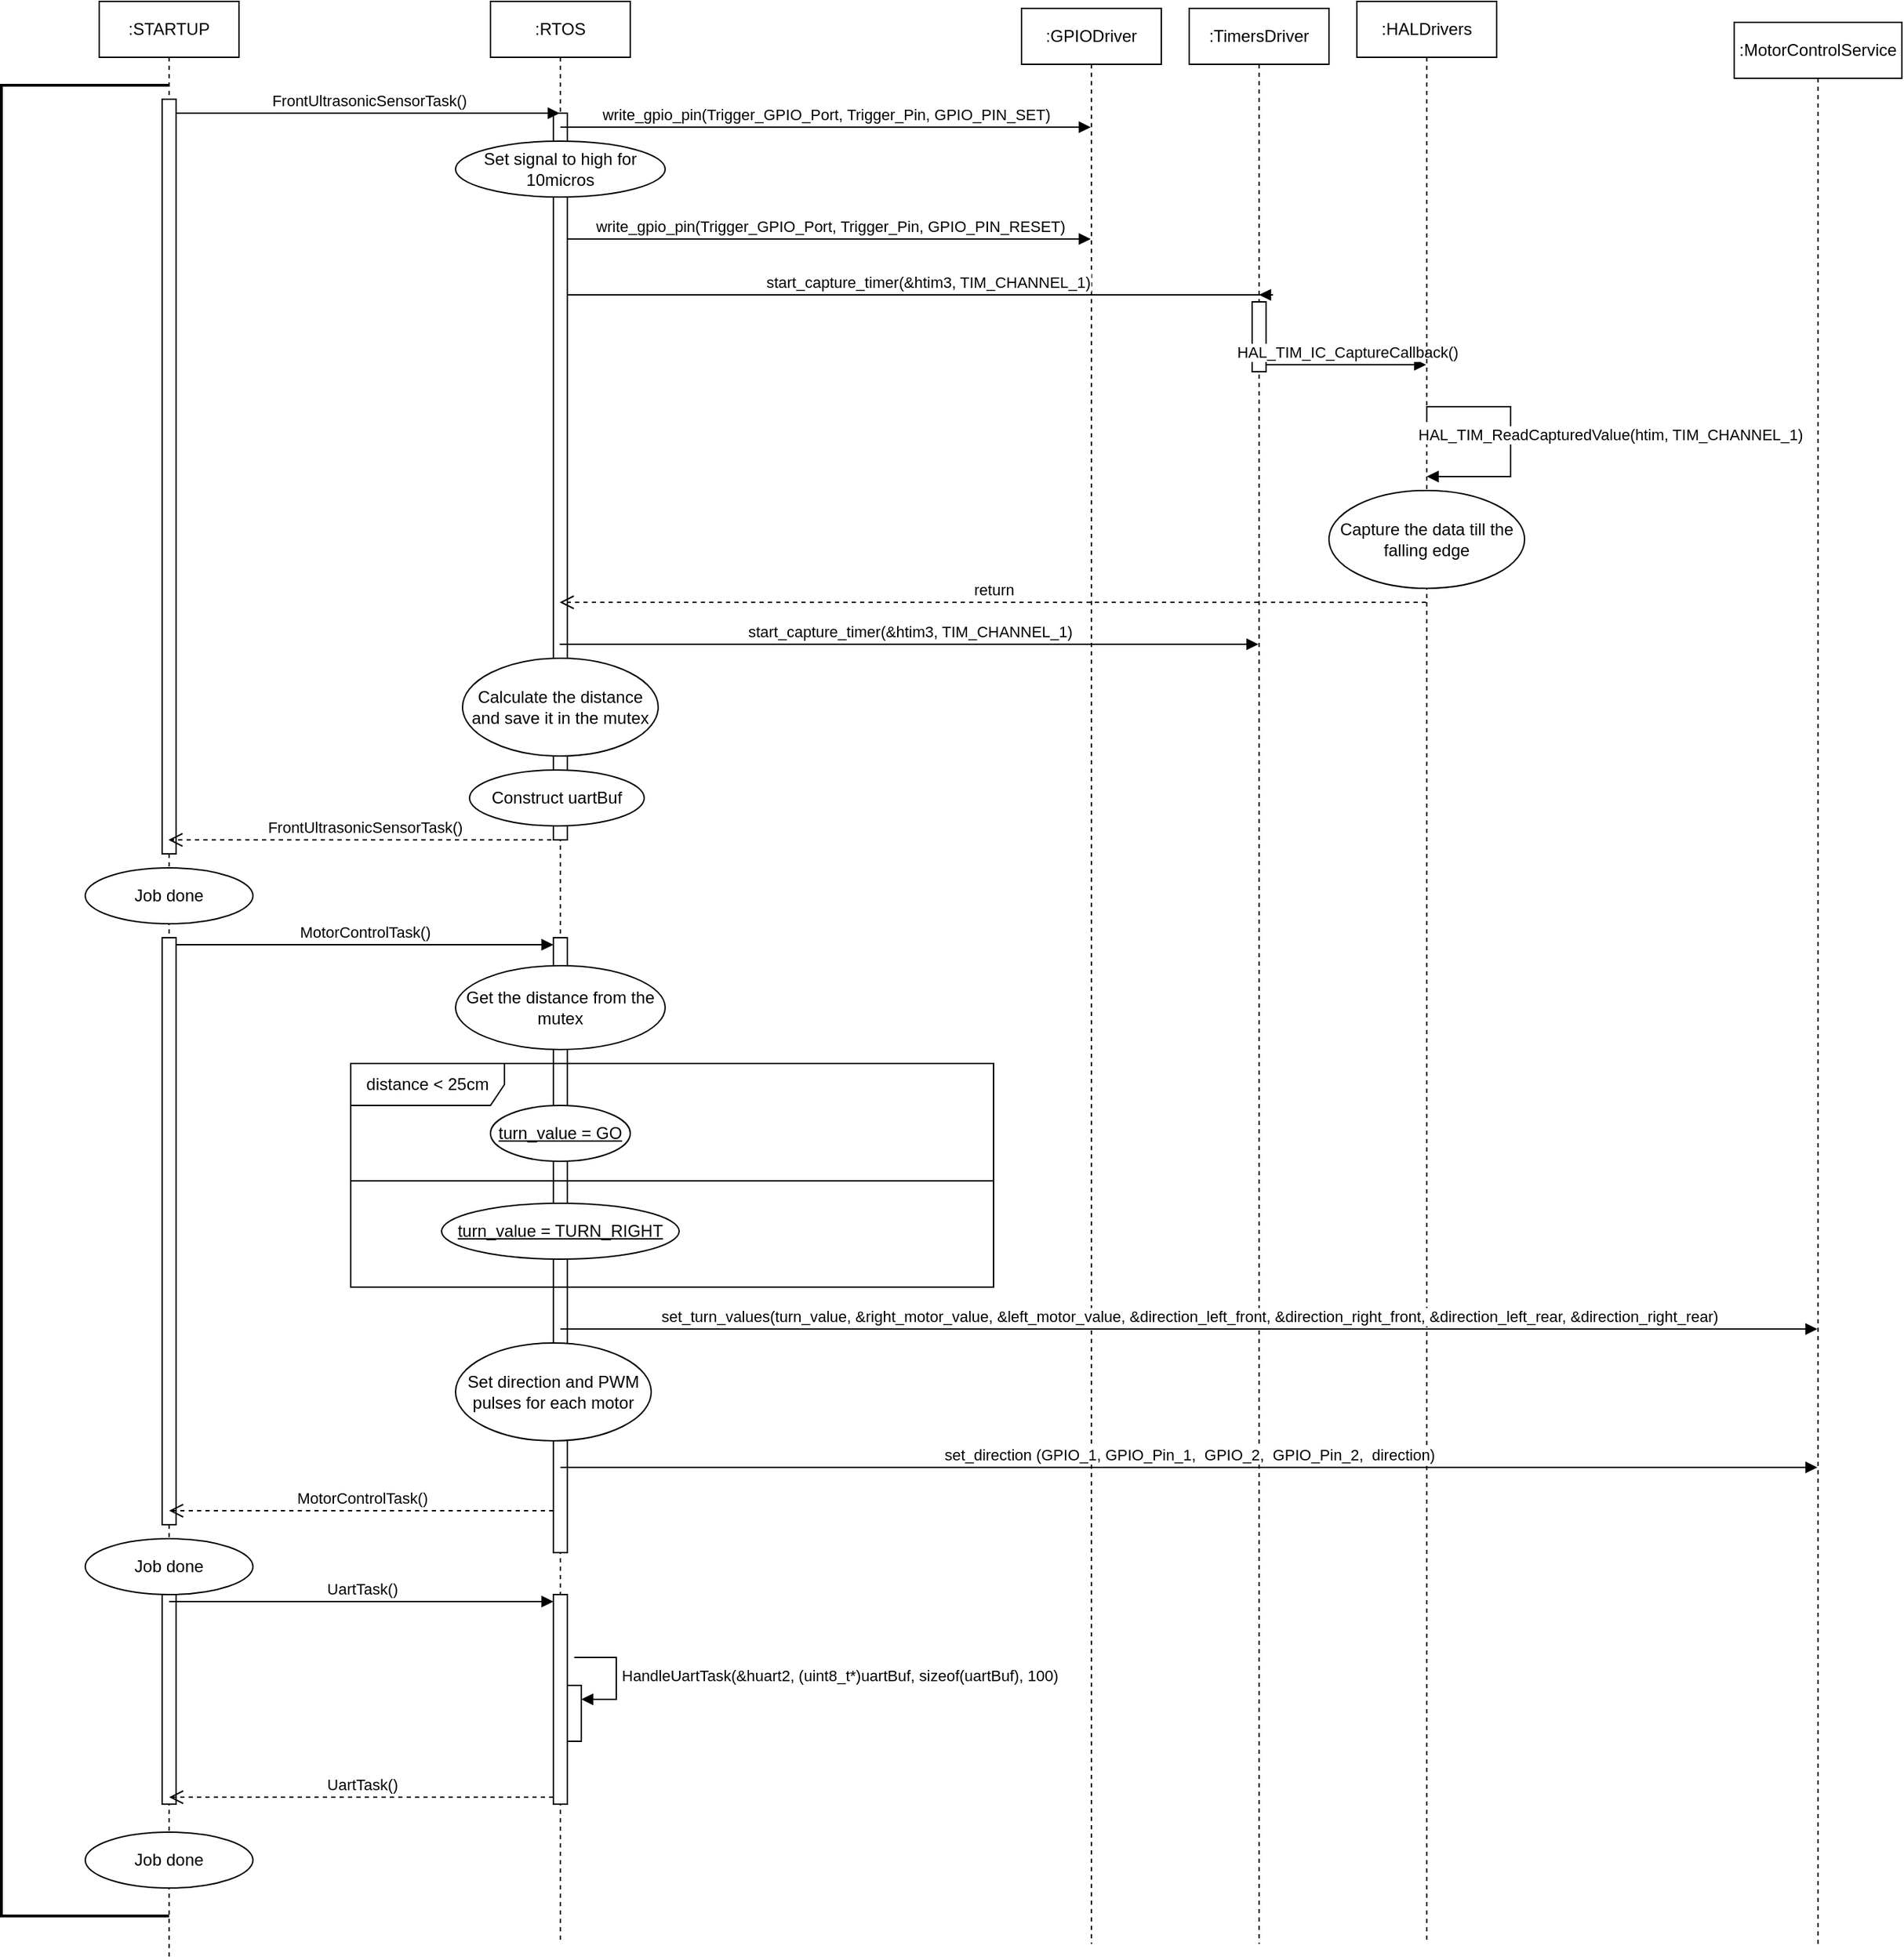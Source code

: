<mxfile version="24.4.9" type="device">
  <diagram name="Page-1" id="2YBvvXClWsGukQMizWep">
    <mxGraphModel dx="2258" dy="1049" grid="1" gridSize="10" guides="1" tooltips="1" connect="1" arrows="1" fold="1" page="1" pageScale="1" pageWidth="850" pageHeight="1100" math="0" shadow="0">
      <root>
        <mxCell id="0" />
        <mxCell id="1" parent="0" />
        <mxCell id="aM9ryv3xv72pqoxQDRHE-1" value=":STARTUP" style="shape=umlLifeline;perimeter=lifelinePerimeter;whiteSpace=wrap;html=1;container=0;dropTarget=0;collapsible=0;recursiveResize=0;outlineConnect=0;portConstraint=eastwest;newEdgeStyle={&quot;edgeStyle&quot;:&quot;elbowEdgeStyle&quot;,&quot;elbow&quot;:&quot;vertical&quot;,&quot;curved&quot;:0,&quot;rounded&quot;:0};" parent="1" vertex="1">
          <mxGeometry x="160" y="50" width="100" height="1400" as="geometry" />
        </mxCell>
        <mxCell id="aM9ryv3xv72pqoxQDRHE-2" value="" style="html=1;points=[];perimeter=orthogonalPerimeter;outlineConnect=0;targetShapes=umlLifeline;portConstraint=eastwest;newEdgeStyle={&quot;edgeStyle&quot;:&quot;elbowEdgeStyle&quot;,&quot;elbow&quot;:&quot;vertical&quot;,&quot;curved&quot;:0,&quot;rounded&quot;:0};" parent="aM9ryv3xv72pqoxQDRHE-1" vertex="1">
          <mxGeometry x="45" y="70" width="10" height="540" as="geometry" />
        </mxCell>
        <mxCell id="S9DcOW0JlZFPDmaE9m-n-26" value="" style="html=1;points=[[0,0,0,0,5],[0,1,0,0,-5],[1,0,0,0,5],[1,1,0,0,-5]];perimeter=orthogonalPerimeter;outlineConnect=0;targetShapes=umlLifeline;portConstraint=eastwest;newEdgeStyle={&quot;curved&quot;:0,&quot;rounded&quot;:0};" vertex="1" parent="aM9ryv3xv72pqoxQDRHE-1">
          <mxGeometry x="45" y="670" width="10" height="420" as="geometry" />
        </mxCell>
        <mxCell id="S9DcOW0JlZFPDmaE9m-n-53" value="" style="html=1;points=[[0,0,0,0,5],[0,1,0,0,-5],[1,0,0,0,5],[1,1,0,0,-5]];perimeter=orthogonalPerimeter;outlineConnect=0;targetShapes=umlLifeline;portConstraint=eastwest;newEdgeStyle={&quot;curved&quot;:0,&quot;rounded&quot;:0};" vertex="1" parent="aM9ryv3xv72pqoxQDRHE-1">
          <mxGeometry x="45" y="1140" width="10" height="150" as="geometry" />
        </mxCell>
        <mxCell id="aM9ryv3xv72pqoxQDRHE-5" value=":RTOS" style="shape=umlLifeline;perimeter=lifelinePerimeter;whiteSpace=wrap;html=1;container=0;dropTarget=0;collapsible=0;recursiveResize=0;outlineConnect=0;portConstraint=eastwest;newEdgeStyle={&quot;edgeStyle&quot;:&quot;elbowEdgeStyle&quot;,&quot;elbow&quot;:&quot;vertical&quot;,&quot;curved&quot;:0,&quot;rounded&quot;:0};" parent="1" vertex="1">
          <mxGeometry x="440" y="50" width="100" height="1390" as="geometry" />
        </mxCell>
        <mxCell id="aM9ryv3xv72pqoxQDRHE-6" value="" style="html=1;points=[];perimeter=orthogonalPerimeter;outlineConnect=0;targetShapes=umlLifeline;portConstraint=eastwest;newEdgeStyle={&quot;edgeStyle&quot;:&quot;elbowEdgeStyle&quot;,&quot;elbow&quot;:&quot;vertical&quot;,&quot;curved&quot;:0,&quot;rounded&quot;:0};" parent="aM9ryv3xv72pqoxQDRHE-5" vertex="1">
          <mxGeometry x="45" y="80" width="10" height="520" as="geometry" />
        </mxCell>
        <mxCell id="S9DcOW0JlZFPDmaE9m-n-28" value="" style="html=1;points=[[0,0,0,0,5],[0,1,0,0,-5],[1,0,0,0,5],[1,1,0,0,-5]];perimeter=orthogonalPerimeter;outlineConnect=0;targetShapes=umlLifeline;portConstraint=eastwest;newEdgeStyle={&quot;curved&quot;:0,&quot;rounded&quot;:0};" vertex="1" parent="aM9ryv3xv72pqoxQDRHE-5">
          <mxGeometry x="45" y="670" width="10" height="440" as="geometry" />
        </mxCell>
        <mxCell id="S9DcOW0JlZFPDmaE9m-n-48" value="" style="html=1;points=[[0,0,0,0,5],[0,1,0,0,-5],[1,0,0,0,5],[1,1,0,0,-5]];perimeter=orthogonalPerimeter;outlineConnect=0;targetShapes=umlLifeline;portConstraint=eastwest;newEdgeStyle={&quot;curved&quot;:0,&quot;rounded&quot;:0};" vertex="1" parent="aM9ryv3xv72pqoxQDRHE-5">
          <mxGeometry x="45" y="1140" width="10" height="150" as="geometry" />
        </mxCell>
        <mxCell id="S9DcOW0JlZFPDmaE9m-n-57" value="" style="html=1;points=[[0,0,0,0,5],[0,1,0,0,-5],[1,0,0,0,5],[1,1,0,0,-5]];perimeter=orthogonalPerimeter;outlineConnect=0;targetShapes=umlLifeline;portConstraint=eastwest;newEdgeStyle={&quot;curved&quot;:0,&quot;rounded&quot;:0};" vertex="1" parent="aM9ryv3xv72pqoxQDRHE-5">
          <mxGeometry x="55" y="1205" width="10" height="40" as="geometry" />
        </mxCell>
        <mxCell id="S9DcOW0JlZFPDmaE9m-n-58" value="HandleUartTask(&amp;amp;huart2, (uint8_t*)uartBuf, sizeof(uartBuf), 100)" style="html=1;align=left;spacingLeft=2;endArrow=block;rounded=0;edgeStyle=orthogonalEdgeStyle;curved=0;rounded=0;" edge="1" target="S9DcOW0JlZFPDmaE9m-n-57" parent="aM9ryv3xv72pqoxQDRHE-5">
          <mxGeometry relative="1" as="geometry">
            <mxPoint x="60" y="1185" as="sourcePoint" />
            <Array as="points">
              <mxPoint x="90" y="1215" />
            </Array>
          </mxGeometry>
        </mxCell>
        <mxCell id="aM9ryv3xv72pqoxQDRHE-7" value="FrontUltrasonicSensorTask()" style="html=1;verticalAlign=bottom;endArrow=block;edgeStyle=elbowEdgeStyle;elbow=horizontal;curved=0;rounded=0;" parent="1" source="aM9ryv3xv72pqoxQDRHE-2" target="aM9ryv3xv72pqoxQDRHE-5" edge="1">
          <mxGeometry relative="1" as="geometry">
            <mxPoint x="190" y="122.5" as="sourcePoint" />
            <Array as="points">
              <mxPoint x="330" y="130" />
            </Array>
            <mxPoint x="500" y="217.5" as="targetPoint" />
          </mxGeometry>
        </mxCell>
        <mxCell id="S9DcOW0JlZFPDmaE9m-n-3" value=":GPIODriver" style="shape=umlLifeline;perimeter=lifelinePerimeter;whiteSpace=wrap;html=1;container=0;dropTarget=0;collapsible=0;recursiveResize=0;outlineConnect=0;portConstraint=eastwest;newEdgeStyle={&quot;edgeStyle&quot;:&quot;elbowEdgeStyle&quot;,&quot;elbow&quot;:&quot;vertical&quot;,&quot;curved&quot;:0,&quot;rounded&quot;:0};" vertex="1" parent="1">
          <mxGeometry x="820" y="55" width="100" height="1385" as="geometry" />
        </mxCell>
        <mxCell id="S9DcOW0JlZFPDmaE9m-n-6" value="write_gpio_pin(Trigger_GPIO_Port, Trigger_Pin, GPIO_PIN_SET)" style="html=1;verticalAlign=bottom;endArrow=block;curved=0;rounded=0;" edge="1" parent="1" target="S9DcOW0JlZFPDmaE9m-n-3">
          <mxGeometry width="80" relative="1" as="geometry">
            <mxPoint x="490" y="140" as="sourcePoint" />
            <mxPoint x="935" y="140" as="targetPoint" />
          </mxGeometry>
        </mxCell>
        <mxCell id="S9DcOW0JlZFPDmaE9m-n-7" value="write_gpio_pin(Trigger_GPIO_Port, Trigger_Pin, GPIO_PIN_RESET)" style="html=1;verticalAlign=bottom;endArrow=block;curved=0;rounded=0;" edge="1" parent="1" source="aM9ryv3xv72pqoxQDRHE-6" target="S9DcOW0JlZFPDmaE9m-n-3">
          <mxGeometry width="80" relative="1" as="geometry">
            <mxPoint x="500" y="220" as="sourcePoint" />
            <mxPoint x="935" y="220" as="targetPoint" />
            <Array as="points">
              <mxPoint x="540" y="220" />
            </Array>
          </mxGeometry>
        </mxCell>
        <mxCell id="S9DcOW0JlZFPDmaE9m-n-8" value="Set signal to high for 10micros" style="ellipse;whiteSpace=wrap;html=1;" vertex="1" parent="1">
          <mxGeometry x="415" y="150" width="150" height="40" as="geometry" />
        </mxCell>
        <mxCell id="S9DcOW0JlZFPDmaE9m-n-9" value=":TimersDriver" style="shape=umlLifeline;perimeter=lifelinePerimeter;whiteSpace=wrap;html=1;container=0;dropTarget=0;collapsible=0;recursiveResize=0;outlineConnect=0;portConstraint=eastwest;newEdgeStyle={&quot;edgeStyle&quot;:&quot;elbowEdgeStyle&quot;,&quot;elbow&quot;:&quot;vertical&quot;,&quot;curved&quot;:0,&quot;rounded&quot;:0};" vertex="1" parent="1">
          <mxGeometry x="940" y="55" width="100" height="1385" as="geometry" />
        </mxCell>
        <mxCell id="S9DcOW0JlZFPDmaE9m-n-10" value="" style="html=1;points=[];perimeter=orthogonalPerimeter;outlineConnect=0;targetShapes=umlLifeline;portConstraint=eastwest;newEdgeStyle={&quot;edgeStyle&quot;:&quot;elbowEdgeStyle&quot;,&quot;elbow&quot;:&quot;vertical&quot;,&quot;curved&quot;:0,&quot;rounded&quot;:0};" vertex="1" parent="S9DcOW0JlZFPDmaE9m-n-9">
          <mxGeometry x="45" y="210" width="10" height="50" as="geometry" />
        </mxCell>
        <mxCell id="S9DcOW0JlZFPDmaE9m-n-11" value="HAL_TIM_IC_CaptureCallback()" style="html=1;verticalAlign=bottom;endArrow=block;curved=0;rounded=0;" edge="1" parent="1">
          <mxGeometry width="80" relative="1" as="geometry">
            <mxPoint x="995" y="310" as="sourcePoint" />
            <mxPoint x="1109.5" y="310" as="targetPoint" />
          </mxGeometry>
        </mxCell>
        <mxCell id="S9DcOW0JlZFPDmaE9m-n-12" value="start_capture_timer(&amp;amp;htim3, TIM_CHANNEL_1)" style="html=1;verticalAlign=bottom;endArrow=block;curved=0;rounded=0;" edge="1" parent="1" source="aM9ryv3xv72pqoxQDRHE-6" target="S9DcOW0JlZFPDmaE9m-n-9">
          <mxGeometry width="80" relative="1" as="geometry">
            <mxPoint x="500" y="260" as="sourcePoint" />
            <mxPoint x="1074.5" y="260" as="targetPoint" />
            <Array as="points">
              <mxPoint x="1000" y="260" />
            </Array>
          </mxGeometry>
        </mxCell>
        <mxCell id="S9DcOW0JlZFPDmaE9m-n-15" value=":HALDrivers" style="shape=umlLifeline;perimeter=lifelinePerimeter;whiteSpace=wrap;html=1;container=0;dropTarget=0;collapsible=0;recursiveResize=0;outlineConnect=0;portConstraint=eastwest;newEdgeStyle={&quot;edgeStyle&quot;:&quot;elbowEdgeStyle&quot;,&quot;elbow&quot;:&quot;vertical&quot;,&quot;curved&quot;:0,&quot;rounded&quot;:0};" vertex="1" parent="1">
          <mxGeometry x="1060" y="50" width="100" height="1390" as="geometry" />
        </mxCell>
        <mxCell id="S9DcOW0JlZFPDmaE9m-n-18" value="HAL_TIM_ReadCapturedValue(htim, TIM_CHANNEL_1)" style="html=1;align=left;spacingLeft=2;endArrow=block;rounded=0;edgeStyle=orthogonalEdgeStyle;curved=0;rounded=0;" edge="1" target="S9DcOW0JlZFPDmaE9m-n-15" parent="S9DcOW0JlZFPDmaE9m-n-15">
          <mxGeometry x="-1" y="14" relative="1" as="geometry">
            <mxPoint x="50" y="300" as="sourcePoint" />
            <Array as="points">
              <mxPoint x="50" y="300" />
              <mxPoint x="50" y="290" />
              <mxPoint x="110" y="290" />
              <mxPoint x="110" y="340" />
            </Array>
            <mxPoint x="60" y="330" as="targetPoint" />
            <mxPoint x="4" y="10" as="offset" />
          </mxGeometry>
        </mxCell>
        <mxCell id="S9DcOW0JlZFPDmaE9m-n-20" value="Capture the data till the falling edge" style="ellipse;whiteSpace=wrap;html=1;" vertex="1" parent="1">
          <mxGeometry x="1040" y="400" width="140" height="70" as="geometry" />
        </mxCell>
        <mxCell id="S9DcOW0JlZFPDmaE9m-n-21" value="return" style="html=1;verticalAlign=bottom;endArrow=open;dashed=1;endSize=8;curved=0;rounded=0;" edge="1" parent="1">
          <mxGeometry relative="1" as="geometry">
            <mxPoint x="1109.5" y="480" as="sourcePoint" />
            <mxPoint x="489.5" y="480" as="targetPoint" />
            <Array as="points">
              <mxPoint x="660" y="480" />
            </Array>
          </mxGeometry>
        </mxCell>
        <mxCell id="S9DcOW0JlZFPDmaE9m-n-22" value="start_capture_timer(&amp;amp;htim3, TIM_CHANNEL_1)" style="html=1;verticalAlign=bottom;endArrow=block;curved=0;rounded=0;" edge="1" parent="1">
          <mxGeometry width="80" relative="1" as="geometry">
            <mxPoint x="489.5" y="510" as="sourcePoint" />
            <mxPoint x="989.5" y="510" as="targetPoint" />
            <Array as="points">
              <mxPoint x="930" y="510" />
            </Array>
          </mxGeometry>
        </mxCell>
        <mxCell id="S9DcOW0JlZFPDmaE9m-n-23" value="Calculate the distance and save it in the mutex" style="ellipse;whiteSpace=wrap;html=1;" vertex="1" parent="1">
          <mxGeometry x="420" y="520" width="140" height="70" as="geometry" />
        </mxCell>
        <mxCell id="S9DcOW0JlZFPDmaE9m-n-24" value="FrontUltrasonicSensorTask()" style="html=1;verticalAlign=bottom;endArrow=open;dashed=1;endSize=8;curved=0;rounded=0;" edge="1" parent="1">
          <mxGeometry relative="1" as="geometry">
            <mxPoint x="489.5" y="650" as="sourcePoint" />
            <mxPoint x="209.5" y="650" as="targetPoint" />
          </mxGeometry>
        </mxCell>
        <mxCell id="S9DcOW0JlZFPDmaE9m-n-29" value="MotorControlTask()" style="html=1;verticalAlign=bottom;endArrow=block;curved=0;rounded=0;entryX=0;entryY=0;entryDx=0;entryDy=5;entryPerimeter=0;" edge="1" target="S9DcOW0JlZFPDmaE9m-n-28" parent="1" source="S9DcOW0JlZFPDmaE9m-n-26">
          <mxGeometry relative="1" as="geometry">
            <mxPoint x="415" y="725" as="sourcePoint" />
            <mxPoint x="490" y="725" as="targetPoint" />
          </mxGeometry>
        </mxCell>
        <mxCell id="S9DcOW0JlZFPDmaE9m-n-30" value="MotorControlTask()" style="html=1;verticalAlign=bottom;endArrow=open;dashed=1;endSize=8;curved=0;rounded=0;exitX=0;exitY=1;exitDx=0;exitDy=-5;" edge="1" parent="1" target="aM9ryv3xv72pqoxQDRHE-1">
          <mxGeometry relative="1" as="geometry">
            <mxPoint x="415" y="1130" as="targetPoint" />
            <mxPoint x="485" y="1130" as="sourcePoint" />
          </mxGeometry>
        </mxCell>
        <mxCell id="S9DcOW0JlZFPDmaE9m-n-31" value="Get the distance from the mutex" style="ellipse;whiteSpace=wrap;html=1;" vertex="1" parent="1">
          <mxGeometry x="415" y="740" width="150" height="60" as="geometry" />
        </mxCell>
        <mxCell id="S9DcOW0JlZFPDmaE9m-n-33" value="distance &amp;lt; 25cm" style="shape=umlFrame;whiteSpace=wrap;html=1;pointerEvents=0;width=110;height=30;" vertex="1" parent="1">
          <mxGeometry x="340" y="810" width="460" height="160" as="geometry" />
        </mxCell>
        <mxCell id="S9DcOW0JlZFPDmaE9m-n-34" value=":MotorControlService" style="shape=umlLifeline;perimeter=lifelinePerimeter;whiteSpace=wrap;html=1;container=0;dropTarget=0;collapsible=0;recursiveResize=0;outlineConnect=0;portConstraint=eastwest;newEdgeStyle={&quot;edgeStyle&quot;:&quot;elbowEdgeStyle&quot;,&quot;elbow&quot;:&quot;vertical&quot;,&quot;curved&quot;:0,&quot;rounded&quot;:0};" vertex="1" parent="1">
          <mxGeometry x="1330" y="65" width="120" height="1375" as="geometry" />
        </mxCell>
        <mxCell id="S9DcOW0JlZFPDmaE9m-n-35" value="set_turn_values(turn_value, &amp;amp;right_motor_value, &amp;amp;left_motor_value, &amp;amp;direction_left_front, &amp;amp;direction_right_front, &amp;amp;direction_left_rear, &amp;amp;direction_right_rear)" style="html=1;verticalAlign=bottom;endArrow=block;curved=0;rounded=0;" edge="1" parent="1" target="S9DcOW0JlZFPDmaE9m-n-34">
          <mxGeometry width="80" relative="1" as="geometry">
            <mxPoint x="490" y="1000" as="sourcePoint" />
            <mxPoint x="1474.5" y="1000" as="targetPoint" />
            <Array as="points">
              <mxPoint x="1025" y="1000" />
            </Array>
          </mxGeometry>
        </mxCell>
        <mxCell id="S9DcOW0JlZFPDmaE9m-n-37" value="turn_value = GO" style="ellipse;whiteSpace=wrap;html=1;align=center;fontStyle=4;" vertex="1" parent="1">
          <mxGeometry x="440" y="840" width="100" height="40" as="geometry" />
        </mxCell>
        <mxCell id="S9DcOW0JlZFPDmaE9m-n-41" value="" style="line;strokeWidth=1;fillColor=none;align=left;verticalAlign=middle;spacingTop=-1;spacingLeft=3;spacingRight=3;rotatable=0;labelPosition=right;points=[];portConstraint=eastwest;strokeColor=inherit;" vertex="1" parent="1">
          <mxGeometry x="340" y="890" width="460" height="8" as="geometry" />
        </mxCell>
        <mxCell id="S9DcOW0JlZFPDmaE9m-n-42" value="turn_value = TURN_RIGHT" style="ellipse;whiteSpace=wrap;html=1;align=center;fontStyle=4;" vertex="1" parent="1">
          <mxGeometry x="405" y="910" width="170" height="40" as="geometry" />
        </mxCell>
        <mxCell id="S9DcOW0JlZFPDmaE9m-n-43" value="set_direction (GPIO_1, GPIO_Pin_1,&amp;nbsp; GPIO_2,&amp;nbsp; GPIO_Pin_2,&amp;nbsp; direction)" style="html=1;verticalAlign=bottom;endArrow=block;curved=0;rounded=0;" edge="1" parent="1" target="S9DcOW0JlZFPDmaE9m-n-34">
          <mxGeometry width="80" relative="1" as="geometry">
            <mxPoint x="490" y="1099" as="sourcePoint" />
            <mxPoint x="1480" y="1099" as="targetPoint" />
            <Array as="points">
              <mxPoint x="1025.5" y="1099" />
            </Array>
          </mxGeometry>
        </mxCell>
        <mxCell id="S9DcOW0JlZFPDmaE9m-n-45" value="Set direction and PWM pulses for each motor" style="ellipse;whiteSpace=wrap;html=1;" vertex="1" parent="1">
          <mxGeometry x="415" y="1010" width="140" height="70" as="geometry" />
        </mxCell>
        <mxCell id="S9DcOW0JlZFPDmaE9m-n-49" value="UartTask()" style="html=1;verticalAlign=bottom;endArrow=block;curved=0;rounded=0;entryX=0;entryY=0;entryDx=0;entryDy=5;" edge="1" target="S9DcOW0JlZFPDmaE9m-n-48" parent="1" source="aM9ryv3xv72pqoxQDRHE-1">
          <mxGeometry relative="1" as="geometry">
            <mxPoint x="400" y="1195" as="sourcePoint" />
          </mxGeometry>
        </mxCell>
        <mxCell id="S9DcOW0JlZFPDmaE9m-n-50" value="UartTask()" style="html=1;verticalAlign=bottom;endArrow=open;dashed=1;endSize=8;curved=0;rounded=0;exitX=0;exitY=1;exitDx=0;exitDy=-5;" edge="1" source="S9DcOW0JlZFPDmaE9m-n-48" parent="1" target="aM9ryv3xv72pqoxQDRHE-1">
          <mxGeometry relative="1" as="geometry">
            <mxPoint x="400" y="1265" as="targetPoint" />
          </mxGeometry>
        </mxCell>
        <mxCell id="S9DcOW0JlZFPDmaE9m-n-51" value="Job done" style="ellipse;whiteSpace=wrap;html=1;" vertex="1" parent="1">
          <mxGeometry x="150" y="670" width="120" height="40" as="geometry" />
        </mxCell>
        <mxCell id="S9DcOW0JlZFPDmaE9m-n-52" value="Job done" style="ellipse;whiteSpace=wrap;html=1;" vertex="1" parent="1">
          <mxGeometry x="150" y="1150" width="120" height="40" as="geometry" />
        </mxCell>
        <mxCell id="S9DcOW0JlZFPDmaE9m-n-54" value="Job done" style="ellipse;whiteSpace=wrap;html=1;" vertex="1" parent="1">
          <mxGeometry x="150" y="1360" width="120" height="40" as="geometry" />
        </mxCell>
        <mxCell id="S9DcOW0JlZFPDmaE9m-n-56" value="Construct uartBuf" style="ellipse;whiteSpace=wrap;html=1;" vertex="1" parent="1">
          <mxGeometry x="425" y="600" width="125" height="40" as="geometry" />
        </mxCell>
        <mxCell id="S9DcOW0JlZFPDmaE9m-n-60" value="" style="strokeWidth=2;html=1;shape=mxgraph.flowchart.annotation_1;align=left;pointerEvents=1;" vertex="1" parent="1">
          <mxGeometry x="90" y="110" width="120" height="1310" as="geometry" />
        </mxCell>
      </root>
    </mxGraphModel>
  </diagram>
</mxfile>
